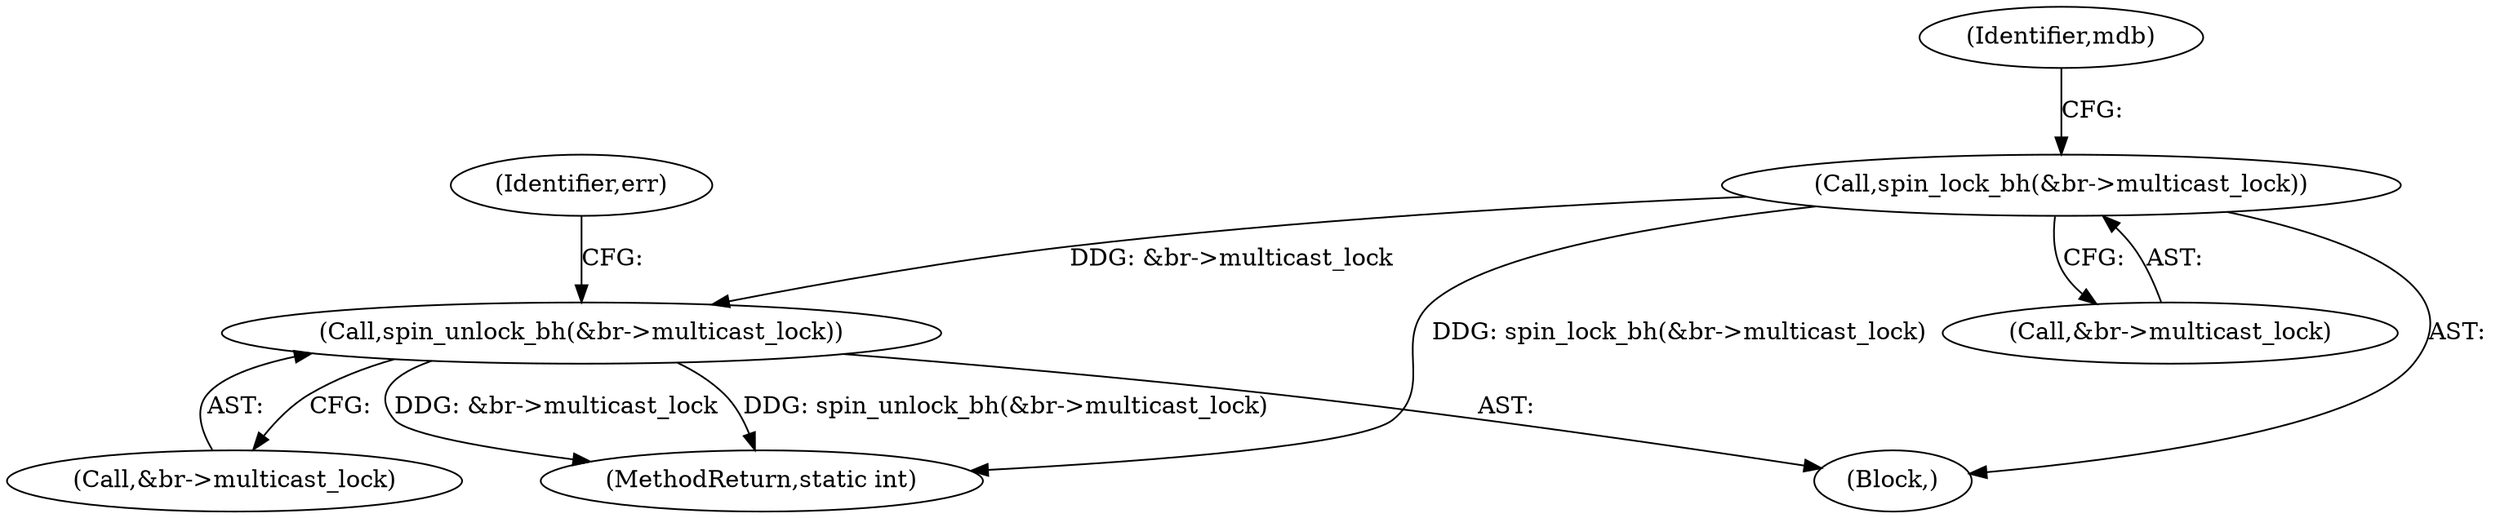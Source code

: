 digraph "0_linux_c7e8e8a8f7a70b343ca1e0f90a31e35ab2d16de1@pointer" {
"1000298" [label="(Call,spin_unlock_bh(&br->multicast_lock))"];
"1000179" [label="(Call,spin_lock_bh(&br->multicast_lock))"];
"1000304" [label="(Identifier,err)"];
"1000305" [label="(MethodReturn,static int)"];
"1000103" [label="(Block,)"];
"1000299" [label="(Call,&br->multicast_lock)"];
"1000180" [label="(Call,&br->multicast_lock)"];
"1000298" [label="(Call,spin_unlock_bh(&br->multicast_lock))"];
"1000185" [label="(Identifier,mdb)"];
"1000179" [label="(Call,spin_lock_bh(&br->multicast_lock))"];
"1000298" -> "1000103"  [label="AST: "];
"1000298" -> "1000299"  [label="CFG: "];
"1000299" -> "1000298"  [label="AST: "];
"1000304" -> "1000298"  [label="CFG: "];
"1000298" -> "1000305"  [label="DDG: spin_unlock_bh(&br->multicast_lock)"];
"1000298" -> "1000305"  [label="DDG: &br->multicast_lock"];
"1000179" -> "1000298"  [label="DDG: &br->multicast_lock"];
"1000179" -> "1000103"  [label="AST: "];
"1000179" -> "1000180"  [label="CFG: "];
"1000180" -> "1000179"  [label="AST: "];
"1000185" -> "1000179"  [label="CFG: "];
"1000179" -> "1000305"  [label="DDG: spin_lock_bh(&br->multicast_lock)"];
}
